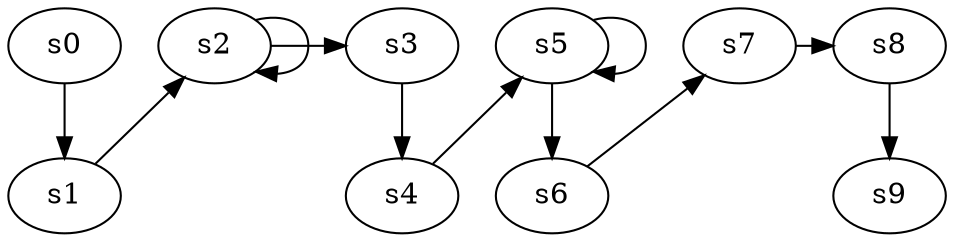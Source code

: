 digraph game_0163_chain_10 {
    s0 [name="s0", player=0];
    s1 [name="s1", player=1];
    s2 [name="s2", player=0];
    s3 [name="s3", player=1];
    s4 [name="s4", player=0];
    s5 [name="s5", player=1];
    s6 [name="s6", player=0];
    s7 [name="s7", player=1, target=1];
    s8 [name="s8", player=0];
    s9 [name="s9", player=1, target=1];

    s0 -> s1;
    s1 -> s2 [constraint="time == 4 || time == 11 || time == 12 || time == 16 || time == 17"];
    s2 -> s3 [constraint="time == 7 || time == 9 || time == 11 || time == 14"];
    s3 -> s4;
    s4 -> s5 [constraint="time % 2 == 0"];
    s5 -> s6;
    s6 -> s7 [constraint="time % 2 == 1"];
    s7 -> s8 [constraint="time % 4 == 1"];
    s8 -> s9;
    s2 -> s2 [constraint="time % 3 == 0"];
    s5 -> s5 [constraint="time % 2 == 0"];
}

